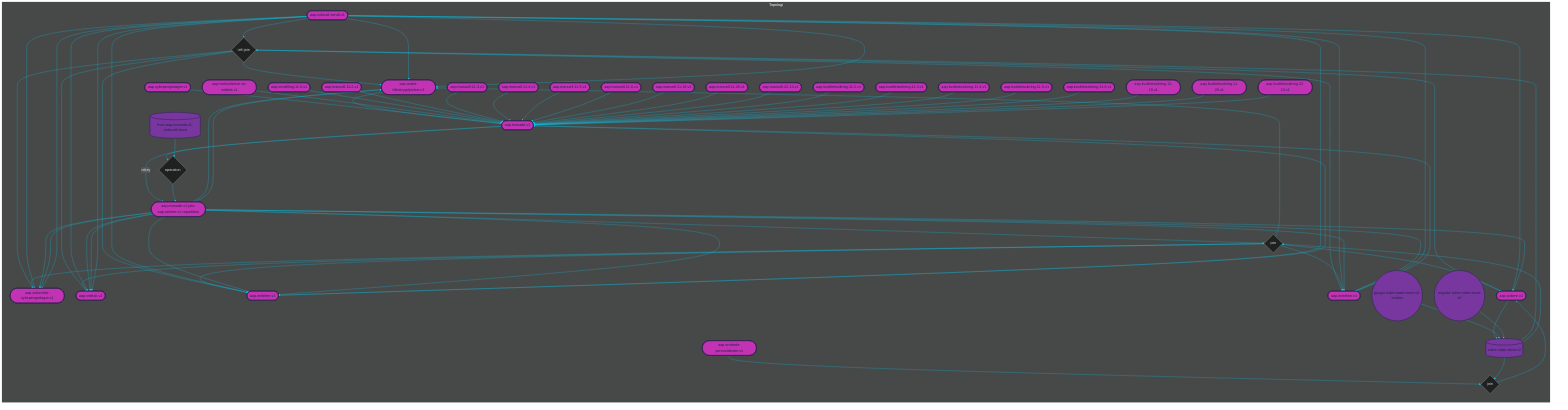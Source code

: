 %%{init: {'theme': 'dark', 'themeVariables': { 'primaryColor': '#07cff6', 'textColor': '#dad9e0', 'lineColor': '#07cff6'}}}%%

graph LR

subgraph Topologi
    %% TOPICS
    aap.soknad-sendt.v1([aap.soknad-sendt.v1])
	aap.monade.v1-join-aap.sokere.v1-repartition([aap.monade.v1-join-aap.sokere.v1-repartition])
	aap.endrede-personidenter.v1([aap.endrede-personidenter.v1])
	aap.sokere.v1([aap.sokere.v1])
	aap.andre-folketrygdytelser.v1([aap.andre-folketrygdytelser.v1])
	aap.inntekter.v1([aap.inntekter.v1])
	aap.medlem.v1([aap.medlem.v1])
	aap.subscribe-sykepengedager.v1([aap.subscribe-sykepengedager.v1])
	aap.vedtak.v1([aap.vedtak.v1])
	aap.monade.v1([aap.monade.v1])
	aap.sykepengedager.v1([aap.sykepengedager.v1])
	aap.iverksettelse-av-vedtak.v1([aap.iverksettelse-av-vedtak.v1])
	aap.innstilling.11-6.v1([aap.innstilling.11-6.v1])
	aap.manuell.11-2.v1([aap.manuell.11-2.v1])
	aap.manuell.11-3.v1([aap.manuell.11-3.v1])
	aap.manuell.11-4.v1([aap.manuell.11-4.v1])
	aap.manuell.11-5.v1([aap.manuell.11-5.v1])
	aap.manuell.11-6.v1([aap.manuell.11-6.v1])
	aap.manuell.11-19.v1([aap.manuell.11-19.v1])
	aap.manuell.11-29.v1([aap.manuell.11-29.v1])
	aap.manuell.22-13.v1([aap.manuell.22-13.v1])
	aap.kvalitetssikring.11-2.v1([aap.kvalitetssikring.11-2.v1])
	aap.kvalitetssikring.11-3.v1([aap.kvalitetssikring.11-3.v1])
	aap.kvalitetssikring.11-4.v1([aap.kvalitetssikring.11-4.v1])
	aap.kvalitetssikring.11-5.v1([aap.kvalitetssikring.11-5.v1])
	aap.kvalitetssikring.11-6.v1([aap.kvalitetssikring.11-6.v1])
	aap.kvalitetssikring.11-19.v1([aap.kvalitetssikring.11-19.v1])
	aap.kvalitetssikring.11-29.v1([aap.kvalitetssikring.11-29.v1])
	aap.kvalitetssikring.22-13.v1([aap.kvalitetssikring.22-13.v1])

    %% JOINS
    aap.soknad-sendt.v1-left-join-aap.sokere.v1{left-join}
	aap.monade.v1-join-aap.sokere.v1{join}
	aap.endrede-personidenter.v1-join-aap.sokere.v1{join}

    %% STATE PROCESSORS
    from-aap.monade.v1-operation-reduced{operation}
    
    %% STATE STORES
    soker-state-store-v2[(soker-state-store-v2)]
	from-aap.monade.v1-reduced-store[(from-aap.monade.v1-reduced-store)]
    
    %% DATABASES
    
    

    %% PROCESSOR API JOBS
    gauge-soker-state-store-v2-entries((gauge-soker-state-store-v2-entries))
	migrate-soker-state-store-v2((migrate-soker-state-store-v2))
    
    %% JOIN STREAMS
    aap.soknad-sendt.v1 --> aap.soknad-sendt.v1-left-join-aap.sokere.v1
	soker-state-store-v2 --> aap.soknad-sendt.v1-left-join-aap.sokere.v1
	aap.soknad-sendt.v1-left-join-aap.sokere.v1 --> aap.andre-folketrygdytelser.v1
	aap.soknad-sendt.v1-left-join-aap.sokere.v1 --> aap.subscribe-sykepengedager.v1
	aap.soknad-sendt.v1-left-join-aap.sokere.v1 --> aap.vedtak.v1
	aap.soknad-sendt.v1-left-join-aap.sokere.v1 --> aap.medlem.v1
	aap.soknad-sendt.v1-left-join-aap.sokere.v1 --> aap.inntekter.v1
	aap.soknad-sendt.v1-left-join-aap.sokere.v1 --> aap.sokere.v1
	aap.monade.v1-join-aap.sokere.v1-repartition --> aap.monade.v1-join-aap.sokere.v1
	soker-state-store-v2 --> aap.monade.v1-join-aap.sokere.v1
	aap.monade.v1-join-aap.sokere.v1 --> aap.sokere.v1
	aap.monade.v1-join-aap.sokere.v1 --> aap.inntekter.v1
	aap.monade.v1-join-aap.sokere.v1 --> aap.medlem.v1
	aap.monade.v1-join-aap.sokere.v1 --> aap.andre-folketrygdytelser.v1
	aap.monade.v1-join-aap.sokere.v1 --> aap.vedtak.v1
	aap.monade.v1-join-aap.sokere.v1 --> aap.subscribe-sykepengedager.v1
	aap.endrede-personidenter.v1 --> aap.endrede-personidenter.v1-join-aap.sokere.v1
	soker-state-store-v2 --> aap.endrede-personidenter.v1-join-aap.sokere.v1
	aap.endrede-personidenter.v1-join-aap.sokere.v1 --> aap.sokere.v1

    %% TABLE STREAMS
    aap.sokere.v1 --> soker-state-store-v2

    %% JOB STREAMS
    gauge-soker-state-store-v2-entries --> soker-state-store-v2
	migrate-soker-state-store-v2 --> soker-state-store-v2
    
    %% BRANCH STREAMS
    aap.soknad-sendt.v1 --> aap.andre-folketrygdytelser.v1
	aap.soknad-sendt.v1 --> aap.subscribe-sykepengedager.v1
	aap.soknad-sendt.v1 --> aap.vedtak.v1
	aap.soknad-sendt.v1 --> aap.medlem.v1
	aap.soknad-sendt.v1 --> aap.inntekter.v1
	aap.soknad-sendt.v1 --> aap.sokere.v1
	aap.monade.v1-join-aap.sokere.v1-repartition --> aap.sokere.v1
	aap.monade.v1-join-aap.sokere.v1-repartition --> aap.inntekter.v1
	aap.monade.v1-join-aap.sokere.v1-repartition --> aap.medlem.v1
	aap.monade.v1-join-aap.sokere.v1-repartition --> aap.andre-folketrygdytelser.v1
	aap.monade.v1-join-aap.sokere.v1-repartition --> aap.vedtak.v1
	aap.monade.v1-join-aap.sokere.v1-repartition --> aap.subscribe-sykepengedager.v1
	aap.monade.v1-join-aap.sokere.v1-repartition --> aap.inntekter.v1
	aap.monade.v1-join-aap.sokere.v1-repartition --> aap.medlem.v1
	aap.monade.v1-join-aap.sokere.v1-repartition --> aap.andre-folketrygdytelser.v1
	aap.monade.v1-join-aap.sokere.v1-repartition --> aap.vedtak.v1
	aap.monade.v1-join-aap.sokere.v1-repartition --> aap.subscribe-sykepengedager.v1
	aap.soknad-sendt.v1 --> aap.andre-folketrygdytelser.v1
	aap.soknad-sendt.v1 --> aap.subscribe-sykepengedager.v1
	aap.soknad-sendt.v1 --> aap.vedtak.v1
	aap.soknad-sendt.v1 --> aap.medlem.v1
	aap.soknad-sendt.v1 --> aap.inntekter.v1

    %% REPARTITION STREAMS
    aap.monade.v1 --> |rekey| aap.monade.v1-join-aap.sokere.v1-repartition
    
    %% BASIC STREAMS
    aap.medlem.v1 --> aap.monade.v1
	aap.inntekter.v1 --> aap.monade.v1
	aap.andre-folketrygdytelser.v1 --> aap.monade.v1
	aap.sykepengedager.v1 --> aap.monade.v1
	aap.iverksettelse-av-vedtak.v1 --> aap.monade.v1
	aap.innstilling.11-6.v1 --> aap.monade.v1
	aap.manuell.11-2.v1 --> aap.monade.v1
	aap.manuell.11-3.v1 --> aap.monade.v1
	aap.manuell.11-4.v1 --> aap.monade.v1
	aap.manuell.11-5.v1 --> aap.monade.v1
	aap.manuell.11-6.v1 --> aap.monade.v1
	aap.manuell.11-19.v1 --> aap.monade.v1
	aap.manuell.11-29.v1 --> aap.monade.v1
	aap.manuell.22-13.v1 --> aap.monade.v1
	aap.kvalitetssikring.11-2.v1 --> aap.monade.v1
	aap.kvalitetssikring.11-3.v1 --> aap.monade.v1
	aap.kvalitetssikring.11-4.v1 --> aap.monade.v1
	aap.kvalitetssikring.11-5.v1 --> aap.monade.v1
	aap.kvalitetssikring.11-6.v1 --> aap.monade.v1
	aap.kvalitetssikring.11-19.v1 --> aap.monade.v1
	aap.kvalitetssikring.11-29.v1 --> aap.monade.v1
	aap.kvalitetssikring.22-13.v1 --> aap.monade.v1
    
    %% CUSTOM PROCESS STREAMS
    aap.monade.v1 --> from-aap.monade.v1-operation-reduced
	from-aap.monade.v1-reduced-store --> from-aap.monade.v1-operation-reduced
	from-aap.monade.v1-operation-reduced --> aap.monade.v1-join-aap.sokere.v1-repartition
end

%% COLORS
%% light    #dad9e0
%% purple   #78369f
%% pink     #c233b4
%% dark     #2a204a
%% blue     #07cff6

%% STYLES
style aap.soknad-sendt.v1 fill:#c233b4, stroke:#2a204a, stroke-width:2px, color:#2a204a
style aap.monade.v1-join-aap.sokere.v1-repartition fill:#c233b4, stroke:#2a204a, stroke-width:2px, color:#2a204a
style aap.endrede-personidenter.v1 fill:#c233b4, stroke:#2a204a, stroke-width:2px, color:#2a204a
style aap.sokere.v1 fill:#c233b4, stroke:#2a204a, stroke-width:2px, color:#2a204a
style aap.andre-folketrygdytelser.v1 fill:#c233b4, stroke:#2a204a, stroke-width:2px, color:#2a204a
style aap.inntekter.v1 fill:#c233b4, stroke:#2a204a, stroke-width:2px, color:#2a204a
style aap.medlem.v1 fill:#c233b4, stroke:#2a204a, stroke-width:2px, color:#2a204a
style aap.subscribe-sykepengedager.v1 fill:#c233b4, stroke:#2a204a, stroke-width:2px, color:#2a204a
style aap.vedtak.v1 fill:#c233b4, stroke:#2a204a, stroke-width:2px, color:#2a204a
style aap.monade.v1 fill:#c233b4, stroke:#2a204a, stroke-width:2px, color:#2a204a
style aap.sykepengedager.v1 fill:#c233b4, stroke:#2a204a, stroke-width:2px, color:#2a204a
style aap.iverksettelse-av-vedtak.v1 fill:#c233b4, stroke:#2a204a, stroke-width:2px, color:#2a204a
style aap.innstilling.11-6.v1 fill:#c233b4, stroke:#2a204a, stroke-width:2px, color:#2a204a
style aap.manuell.11-2.v1 fill:#c233b4, stroke:#2a204a, stroke-width:2px, color:#2a204a
style aap.manuell.11-3.v1 fill:#c233b4, stroke:#2a204a, stroke-width:2px, color:#2a204a
style aap.manuell.11-4.v1 fill:#c233b4, stroke:#2a204a, stroke-width:2px, color:#2a204a
style aap.manuell.11-5.v1 fill:#c233b4, stroke:#2a204a, stroke-width:2px, color:#2a204a
style aap.manuell.11-6.v1 fill:#c233b4, stroke:#2a204a, stroke-width:2px, color:#2a204a
style aap.manuell.11-19.v1 fill:#c233b4, stroke:#2a204a, stroke-width:2px, color:#2a204a
style aap.manuell.11-29.v1 fill:#c233b4, stroke:#2a204a, stroke-width:2px, color:#2a204a
style aap.manuell.22-13.v1 fill:#c233b4, stroke:#2a204a, stroke-width:2px, color:#2a204a
style aap.kvalitetssikring.11-2.v1 fill:#c233b4, stroke:#2a204a, stroke-width:2px, color:#2a204a
style aap.kvalitetssikring.11-3.v1 fill:#c233b4, stroke:#2a204a, stroke-width:2px, color:#2a204a
style aap.kvalitetssikring.11-4.v1 fill:#c233b4, stroke:#2a204a, stroke-width:2px, color:#2a204a
style aap.kvalitetssikring.11-5.v1 fill:#c233b4, stroke:#2a204a, stroke-width:2px, color:#2a204a
style aap.kvalitetssikring.11-6.v1 fill:#c233b4, stroke:#2a204a, stroke-width:2px, color:#2a204a
style aap.kvalitetssikring.11-19.v1 fill:#c233b4, stroke:#2a204a, stroke-width:2px, color:#2a204a
style aap.kvalitetssikring.11-29.v1 fill:#c233b4, stroke:#2a204a, stroke-width:2px, color:#2a204a
style aap.kvalitetssikring.22-13.v1 fill:#c233b4, stroke:#2a204a, stroke-width:2px, color:#2a204a
style soker-state-store-v2 fill:#78369f, stroke:#2a204a, stroke-width:2px, color:#2a204a
style from-aap.monade.v1-reduced-store fill:#78369f, stroke:#2a204a, stroke-width:2px, color:#2a204a
style gauge-soker-state-store-v2-entries fill:#78369f, stroke:#2a204a, stroke-width:2px, color:#2a204a
style migrate-soker-state-store-v2 fill:#78369f, stroke:#2a204a, stroke-width:2px, color:#2a204a